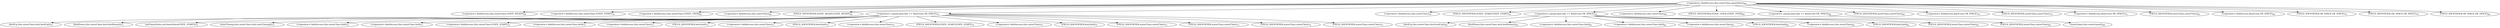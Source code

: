 digraph "keyPressed" {  
"696" [label = <(&lt;operator&gt;.fieldAccess,this.outerClass.gameState)<SUB>68</SUB>> ]
"703" [label = <(&lt;operator&gt;.fieldAccess,this.outerClass.STATE_READY)<SUB>69</SUB>> ]
"741" [label = <(&lt;operator&gt;.fieldAccess,this.outerClass.STATE_START)<SUB>78</SUB>> ]
"767" [label = <(&lt;operator&gt;.fieldAccess,this.outerClass.STATE_OVER)<SUB>85</SUB>> ]
"704" [label = <(&lt;operator&gt;.fieldAccess,this.outerClass)<SUB>69</SUB>> ]
"707" [label = <(FIELD_IDENTIFIER,STATE_READY,STATE_READY)<SUB>69</SUB>> ]
"709" [label = <(&lt;operator&gt;.equals,keycode == KeyEvent.VK_SPACE)<SUB>70</SUB>> ]
"742" [label = <(&lt;operator&gt;.fieldAccess,this.outerClass)<SUB>78</SUB>> ]
"745" [label = <(FIELD_IDENTIFIER,STATE_START,STATE_START)<SUB>78</SUB>> ]
"747" [label = <(&lt;operator&gt;.equals,keycode == KeyEvent.VK_SPACE)<SUB>79</SUB>> ]
"768" [label = <(&lt;operator&gt;.fieldAccess,this.outerClass)<SUB>85</SUB>> ]
"771" [label = <(FIELD_IDENTIFIER,STATE_OVER,STATE_OVER)<SUB>85</SUB>> ]
"773" [label = <(&lt;operator&gt;.equals,keycode == KeyEvent.VK_SPACE)<SUB>86</SUB>> ]
"706" [label = <(FIELD_IDENTIFIER,outerClass,outerClass)<SUB>69</SUB>> ]
"711" [label = <(&lt;operator&gt;.fieldAccess,KeyEvent.VK_SPACE)<SUB>70</SUB>> ]
"715" [label = <(birdUp,this.outerClass.bird.birdUp())<SUB>72</SUB>> ]
"721" [label = <(birdDown,this.outerClass.bird.birdDown())<SUB>73</SUB>> ]
"727" [label = <(setGameState,setGameState(STATE_START))<SUB>74</SUB>> ]
"733" [label = <(startTiming,this.outerClass.bird.startTiming())<SUB>75</SUB>> ]
"744" [label = <(FIELD_IDENTIFIER,outerClass,outerClass)<SUB>78</SUB>> ]
"749" [label = <(&lt;operator&gt;.fieldAccess,KeyEvent.VK_SPACE)<SUB>79</SUB>> ]
"753" [label = <(birdUp,this.outerClass.bird.birdUp())<SUB>81</SUB>> ]
"759" [label = <(birdDown,this.outerClass.bird.birdDown())<SUB>82</SUB>> ]
"770" [label = <(FIELD_IDENTIFIER,outerClass,outerClass)<SUB>85</SUB>> ]
"775" [label = <(&lt;operator&gt;.fieldAccess,KeyEvent.VK_SPACE)<SUB>86</SUB>> ]
"779" [label = <(resetGame,this.resetGame())<SUB>88</SUB>> ]
"713" [label = <(FIELD_IDENTIFIER,VK_SPACE,VK_SPACE)<SUB>70</SUB>> ]
"716" [label = <(&lt;operator&gt;.fieldAccess,this.outerClass.bird)<SUB>72</SUB>> ]
"722" [label = <(&lt;operator&gt;.fieldAccess,this.outerClass.bird)<SUB>73</SUB>> ]
"728" [label = <(&lt;operator&gt;.fieldAccess,this.outerClass.STATE_START)<SUB>74</SUB>> ]
"734" [label = <(&lt;operator&gt;.fieldAccess,this.outerClass.bird)<SUB>75</SUB>> ]
"751" [label = <(FIELD_IDENTIFIER,VK_SPACE,VK_SPACE)<SUB>79</SUB>> ]
"754" [label = <(&lt;operator&gt;.fieldAccess,this.outerClass.bird)<SUB>81</SUB>> ]
"760" [label = <(&lt;operator&gt;.fieldAccess,this.outerClass.bird)<SUB>82</SUB>> ]
"777" [label = <(FIELD_IDENTIFIER,VK_SPACE,VK_SPACE)<SUB>86</SUB>> ]
"717" [label = <(&lt;operator&gt;.fieldAccess,this.outerClass)<SUB>72</SUB>> ]
"720" [label = <(FIELD_IDENTIFIER,bird,bird)<SUB>72</SUB>> ]
"723" [label = <(&lt;operator&gt;.fieldAccess,this.outerClass)<SUB>73</SUB>> ]
"726" [label = <(FIELD_IDENTIFIER,bird,bird)<SUB>73</SUB>> ]
"729" [label = <(&lt;operator&gt;.fieldAccess,this.outerClass)<SUB>74</SUB>> ]
"732" [label = <(FIELD_IDENTIFIER,STATE_START,STATE_START)<SUB>74</SUB>> ]
"735" [label = <(&lt;operator&gt;.fieldAccess,this.outerClass)<SUB>75</SUB>> ]
"738" [label = <(FIELD_IDENTIFIER,bird,bird)<SUB>75</SUB>> ]
"755" [label = <(&lt;operator&gt;.fieldAccess,this.outerClass)<SUB>81</SUB>> ]
"758" [label = <(FIELD_IDENTIFIER,bird,bird)<SUB>81</SUB>> ]
"761" [label = <(&lt;operator&gt;.fieldAccess,this.outerClass)<SUB>82</SUB>> ]
"764" [label = <(FIELD_IDENTIFIER,bird,bird)<SUB>82</SUB>> ]
"719" [label = <(FIELD_IDENTIFIER,outerClass,outerClass)<SUB>72</SUB>> ]
"725" [label = <(FIELD_IDENTIFIER,outerClass,outerClass)<SUB>73</SUB>> ]
"731" [label = <(FIELD_IDENTIFIER,outerClass,outerClass)<SUB>74</SUB>> ]
"737" [label = <(FIELD_IDENTIFIER,outerClass,outerClass)<SUB>75</SUB>> ]
"757" [label = <(FIELD_IDENTIFIER,outerClass,outerClass)<SUB>81</SUB>> ]
"763" [label = <(FIELD_IDENTIFIER,outerClass,outerClass)<SUB>82</SUB>> ]
  "696" -> "744" 
  "696" -> "771" 
  "696" -> "777" 
  "696" -> "768" 
  "696" -> "704" 
  "696" -> "770" 
  "696" -> "707" 
  "696" -> "711" 
  "696" -> "747" 
  "696" -> "742" 
  "696" -> "775" 
  "696" -> "751" 
  "696" -> "767" 
  "696" -> "713" 
  "696" -> "745" 
  "696" -> "709" 
  "696" -> "741" 
  "696" -> "773" 
  "696" -> "703" 
  "696" -> "749" 
  "696" -> "706" 
  "709" -> "727" 
  "709" -> "732" 
  "709" -> "715" 
  "709" -> "722" 
  "709" -> "721" 
  "709" -> "723" 
  "709" -> "731" 
  "709" -> "738" 
  "709" -> "719" 
  "709" -> "729" 
  "709" -> "717" 
  "709" -> "733" 
  "709" -> "725" 
  "709" -> "728" 
  "709" -> "720" 
  "709" -> "716" 
  "709" -> "737" 
  "709" -> "735" 
  "709" -> "726" 
  "709" -> "734" 
  "747" -> "761" 
  "747" -> "754" 
  "747" -> "755" 
  "747" -> "764" 
  "747" -> "758" 
  "747" -> "757" 
  "747" -> "759" 
  "747" -> "763" 
  "747" -> "760" 
  "747" -> "753" 
  "773" -> "779" 
}
